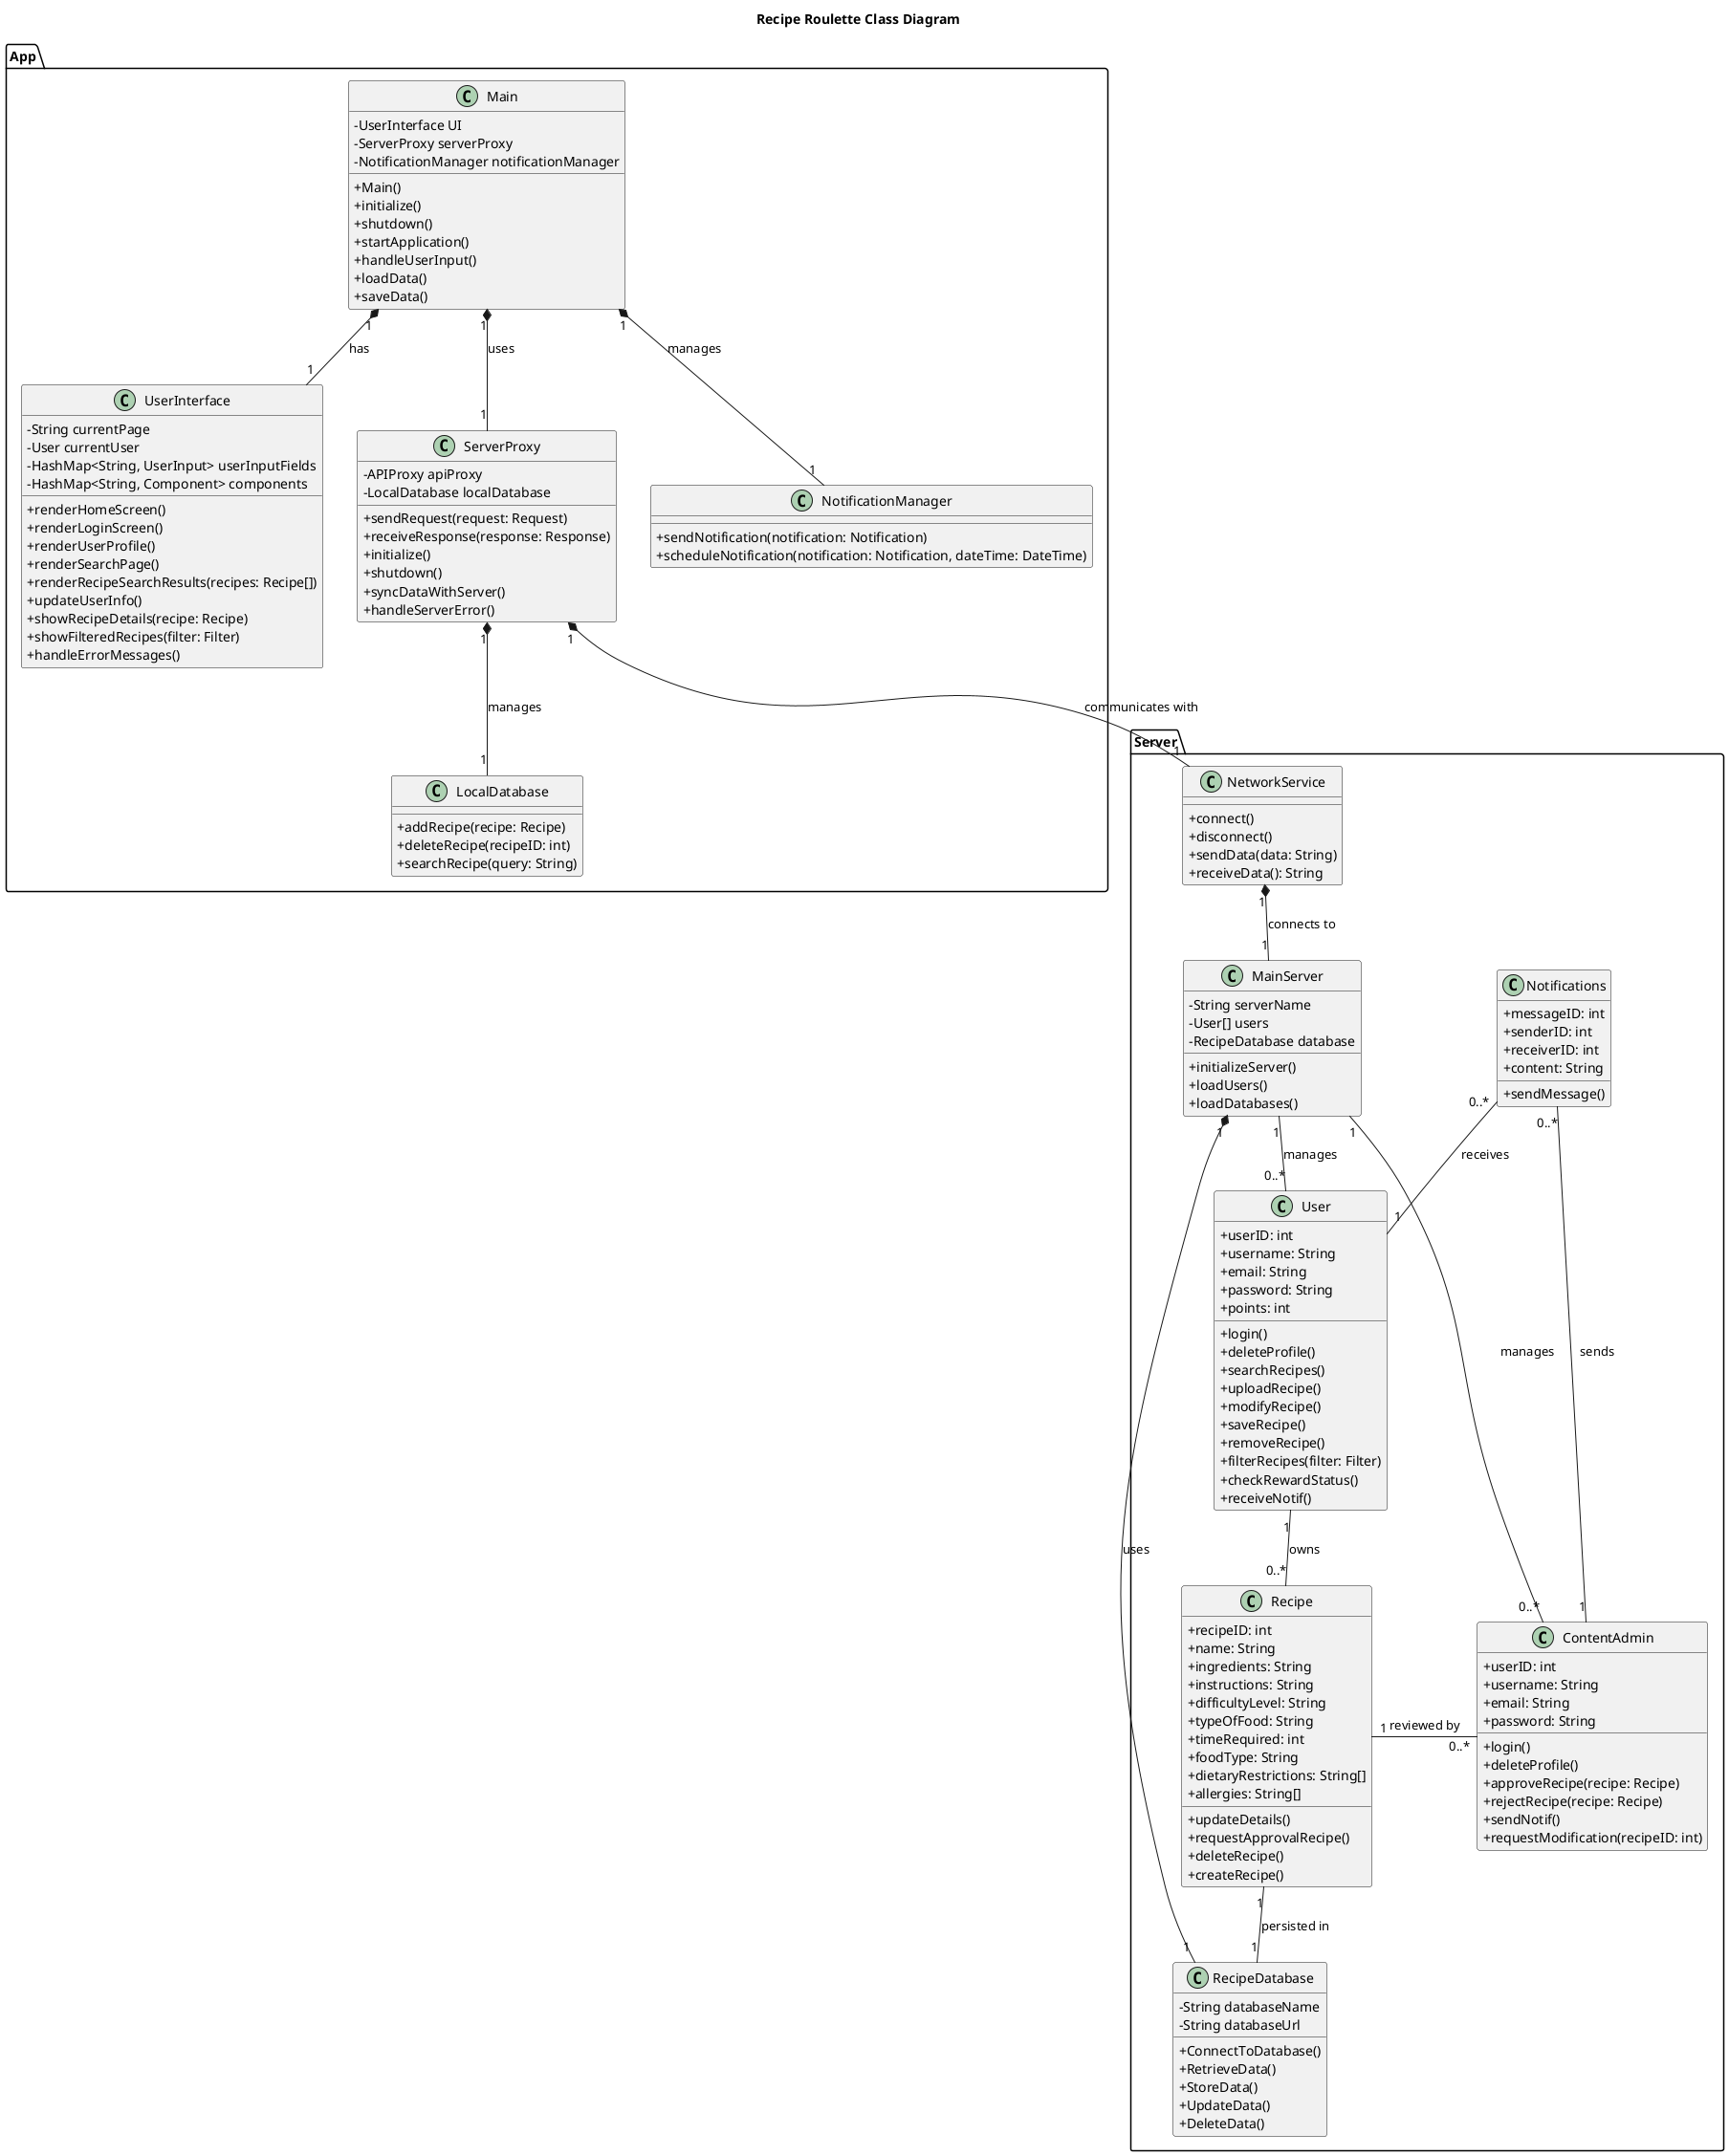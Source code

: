 @startuml
skinparam classAttributeIconSize 0
Title: Recipe Roulette Class Diagram

package "App" {

    class Main {
        - UserInterface UI
        - ServerProxy serverProxy
        - NotificationManager notificationManager
        +Main()
        +initialize()
        +shutdown()
        +startApplication()
        +handleUserInput()
        +loadData()
        +saveData()
    }

    class UserInterface {
        -String currentPage
        -User currentUser
        -HashMap<String, UserInput> userInputFields
        -HashMap<String, Component> components
        + renderHomeScreen()
        + renderLoginScreen()
        + renderUserProfile()
        + renderSearchPage()
        + renderRecipeSearchResults(recipes: Recipe[])
        + updateUserInfo()
        + showRecipeDetails(recipe: Recipe)
        + showFilteredRecipes(filter: Filter)
        + handleErrorMessages()
    }

    class ServerProxy {
        - APIProxy apiProxy
        - LocalDatabase localDatabase
        + sendRequest(request: Request)
        + receiveResponse(response: Response)
        + initialize()
        + shutdown()
        + syncDataWithServer()
        + handleServerError()
    }


    class LocalDatabase {
        + addRecipe(recipe: Recipe)
        + deleteRecipe(recipeID: int)
        + searchRecipe(query: String)
    }

    class NotificationManager {
        + sendNotification(notification: Notification)
        + scheduleNotification(notification: Notification, dateTime: DateTime)
    }

    Main "1" *-- "1" UserInterface : "has"
    Main "1" *-- "1" ServerProxy : "uses"
    Main "1" *-- "1" NotificationManager : "manages"
    ServerProxy "1" *-- "1" LocalDatabase : "manages"
}

package "Server" {

    class MainServer {
        -String serverName
        -User[] users
        -RecipeDatabase database
        +initializeServer()
        +loadUsers()
        +loadDatabases()
    }

    class User {
        +userID: int
        +username: String
        +email: String
        +password: String
        +points: int
        +login()
        +deleteProfile()
        +searchRecipes()
        +uploadRecipe()
        +modifyRecipe()
        +saveRecipe()
        +removeRecipe()
        +filterRecipes(filter: Filter)
        +checkRewardStatus()
        +receiveNotif()
    }

    class Recipe {
        +recipeID: int
        +name: String
        +ingredients: String
        +instructions: String
        +difficultyLevel: String
        +typeOfFood: String
        +timeRequired: int
        +foodType: String
        +dietaryRestrictions: String[]
        +allergies: String[]
        +updateDetails()
        +requestApprovalRecipe()
        +deleteRecipe()
        +createRecipe()
    }

    class ContentAdmin {
        +userID: int
        +username: String
        +email: String
        +password: String
        +login()
        +deleteProfile()
        +approveRecipe(recipe: Recipe)
        +rejectRecipe(recipe: Recipe)
        +sendNotif()
        +requestModification(recipeID: int)
    }

    class Notifications {
        +messageID: int
        +senderID: int
        +receiverID: int
        +content: String
        +sendMessage()
    }

    class RecipeDatabase {
        -String databaseName
        -String databaseUrl
        +ConnectToDatabase()
        +RetrieveData()
        +StoreData()
        +UpdateData()
        +DeleteData()
    }

    class NetworkService {
        +connect()
        +disconnect()
        +sendData(data: String)
        +receiveData(): String
    }

    MainServer "1" -- "0..*" User : "manages"
    MainServer "1" -- "0..*" ContentAdmin : "manages"
    User "1" -- "0..*" Recipe : "owns"
    Recipe "1" -right- "0..*" ContentAdmin : "reviewed by"
    Recipe "1" -- "1" RecipeDatabase : "persisted in"
    Notifications "0..*" -- "1" ContentAdmin : "sends"
    Notifications "0..*" -- "1" User : "receives"
    MainServer "1" *-- "1" RecipeDatabase : "uses"
    ServerProxy "1" *-- "1" NetworkService : "communicates with"
    NetworkService "1" *-- "1" MainServer : "connects to"
}

@enduml
